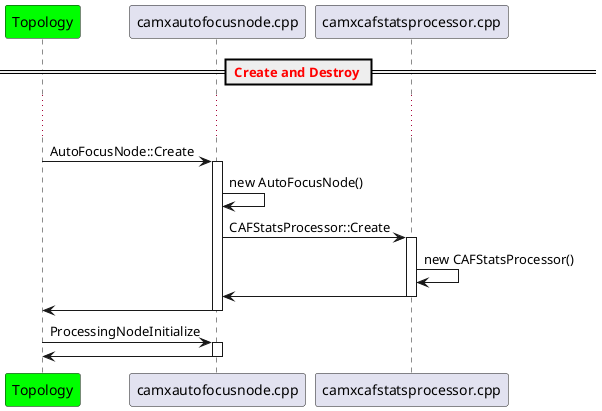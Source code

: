 @startuml
participant Topology as Topology  #00FF00
participant camxautofocusnode.cpp as AutoFocusNode
participant camxcafstatsprocessor.cpp as CAFstatsprocess

== <color #ff0000> Create and Destroy </color>==
... ...
Topology->AutoFocusNode: AutoFocusNode::Create
activate AutoFocusNode

AutoFocusNode->AutoFocusNode: new AutoFocusNode()

AutoFocusNode->CAFstatsprocess: CAFStatsProcessor::Create
activate CAFstatsprocess

CAFstatsprocess->CAFstatsprocess: new CAFStatsProcessor()
CAFstatsprocess->AutoFocusNode: 
deactivate CAFstatsprocess

AutoFocusNode->Topology: 
deactivate AutoFocusNode


Topology->AutoFocusNode: ProcessingNodeInitialize
activate AutoFocusNode
AutoFocusNode->Topology: 
deactivate AutoFocusNode



@enduml
